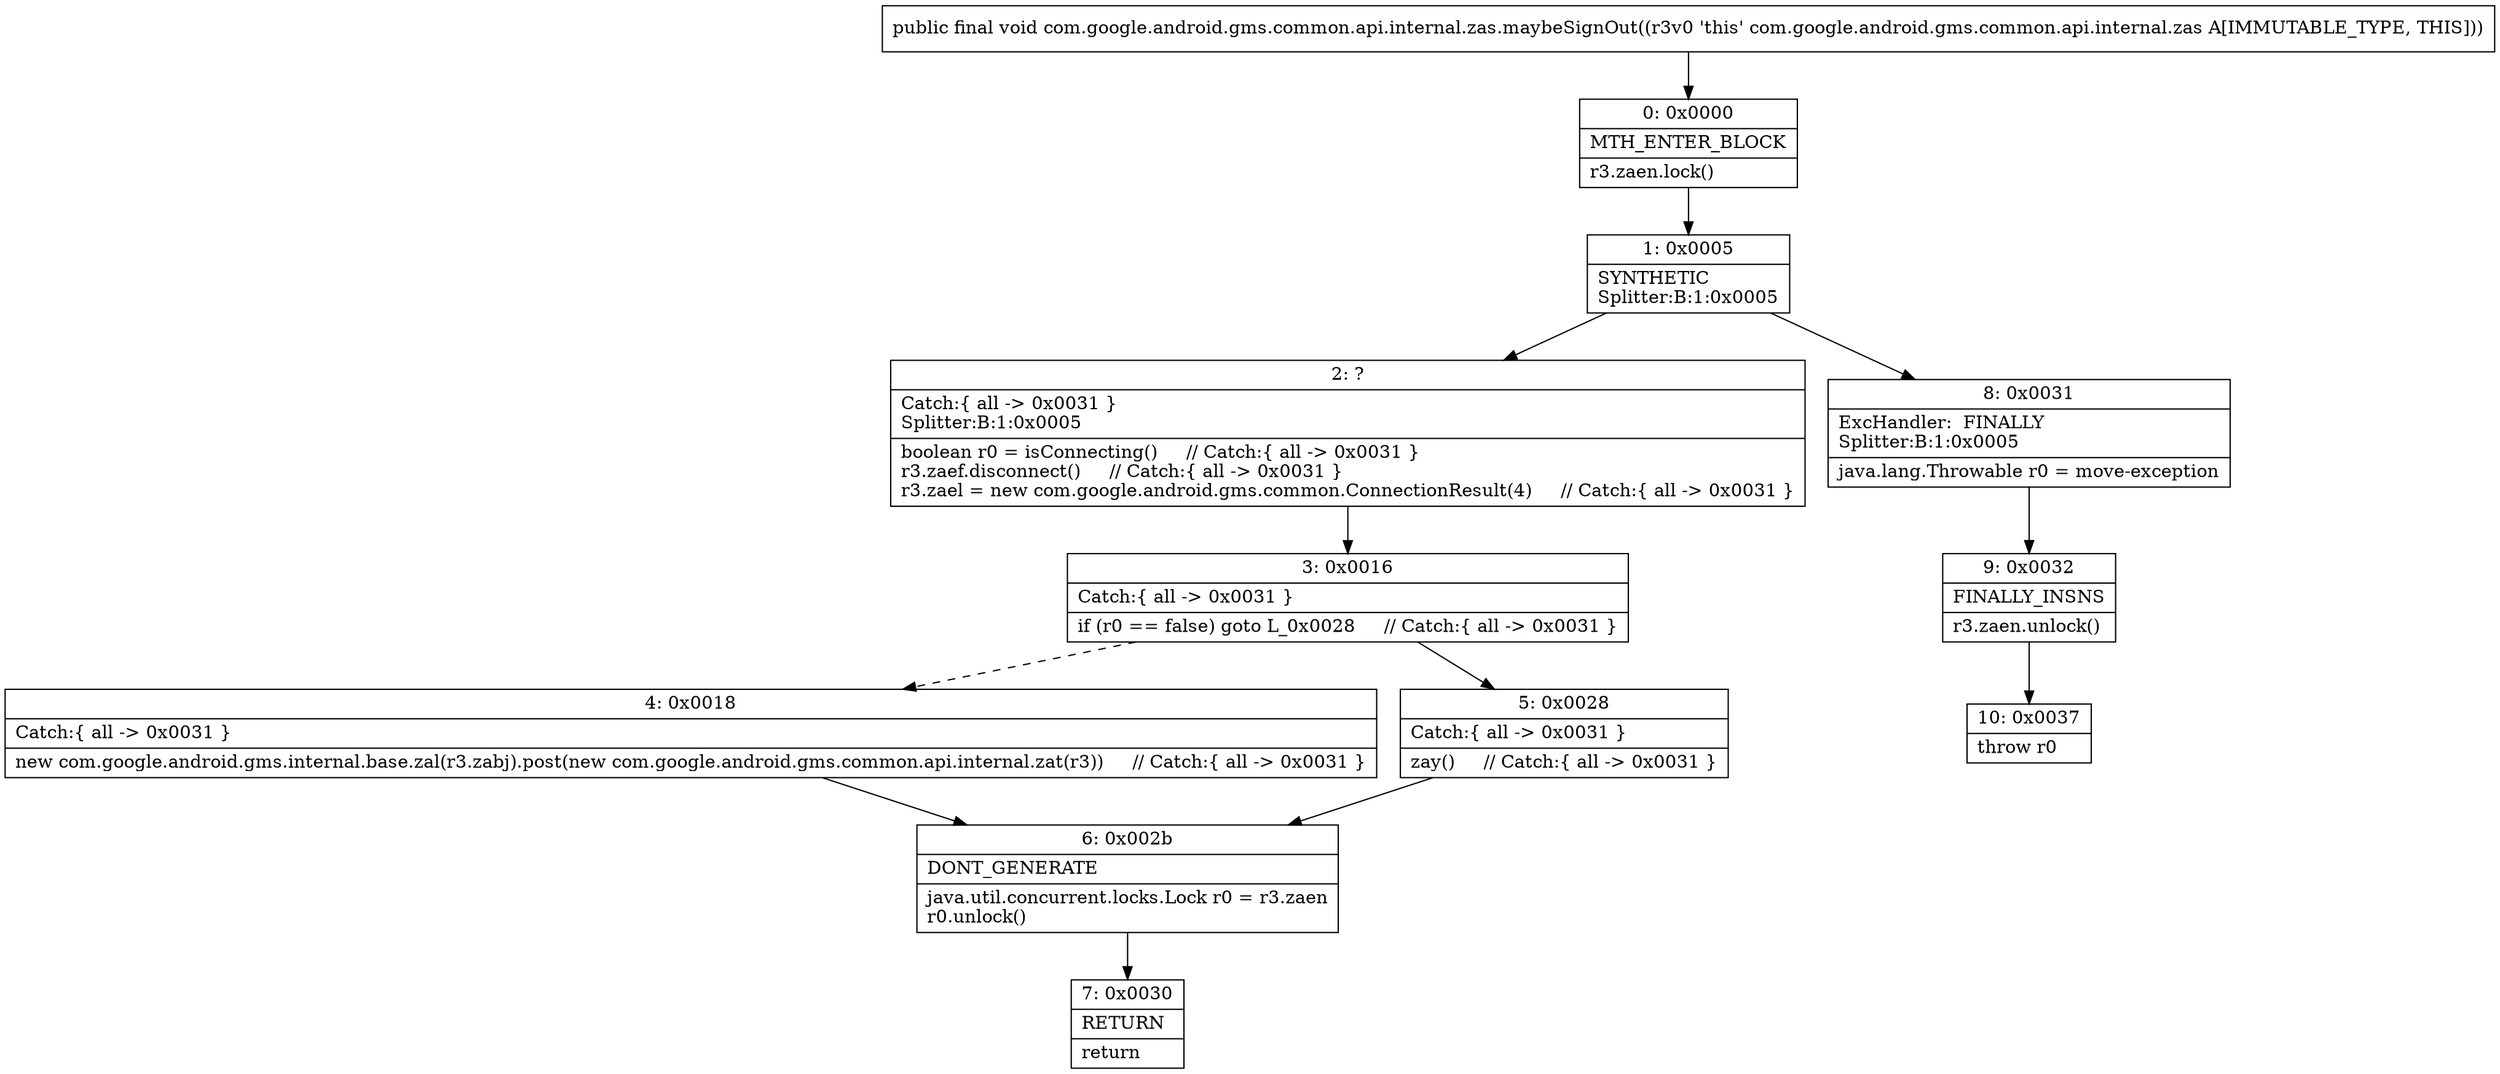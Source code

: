 digraph "CFG forcom.google.android.gms.common.api.internal.zas.maybeSignOut()V" {
Node_0 [shape=record,label="{0\:\ 0x0000|MTH_ENTER_BLOCK\l|r3.zaen.lock()\l}"];
Node_1 [shape=record,label="{1\:\ 0x0005|SYNTHETIC\lSplitter:B:1:0x0005\l}"];
Node_2 [shape=record,label="{2\:\ ?|Catch:\{ all \-\> 0x0031 \}\lSplitter:B:1:0x0005\l|boolean r0 = isConnecting()     \/\/ Catch:\{ all \-\> 0x0031 \}\lr3.zaef.disconnect()     \/\/ Catch:\{ all \-\> 0x0031 \}\lr3.zael = new com.google.android.gms.common.ConnectionResult(4)     \/\/ Catch:\{ all \-\> 0x0031 \}\l}"];
Node_3 [shape=record,label="{3\:\ 0x0016|Catch:\{ all \-\> 0x0031 \}\l|if (r0 == false) goto L_0x0028     \/\/ Catch:\{ all \-\> 0x0031 \}\l}"];
Node_4 [shape=record,label="{4\:\ 0x0018|Catch:\{ all \-\> 0x0031 \}\l|new com.google.android.gms.internal.base.zal(r3.zabj).post(new com.google.android.gms.common.api.internal.zat(r3))     \/\/ Catch:\{ all \-\> 0x0031 \}\l}"];
Node_5 [shape=record,label="{5\:\ 0x0028|Catch:\{ all \-\> 0x0031 \}\l|zay()     \/\/ Catch:\{ all \-\> 0x0031 \}\l}"];
Node_6 [shape=record,label="{6\:\ 0x002b|DONT_GENERATE\l|java.util.concurrent.locks.Lock r0 = r3.zaen\lr0.unlock()\l}"];
Node_7 [shape=record,label="{7\:\ 0x0030|RETURN\l|return\l}"];
Node_8 [shape=record,label="{8\:\ 0x0031|ExcHandler:  FINALLY\lSplitter:B:1:0x0005\l|java.lang.Throwable r0 = move\-exception\l}"];
Node_9 [shape=record,label="{9\:\ 0x0032|FINALLY_INSNS\l|r3.zaen.unlock()\l}"];
Node_10 [shape=record,label="{10\:\ 0x0037|throw r0\l}"];
MethodNode[shape=record,label="{public final void com.google.android.gms.common.api.internal.zas.maybeSignOut((r3v0 'this' com.google.android.gms.common.api.internal.zas A[IMMUTABLE_TYPE, THIS])) }"];
MethodNode -> Node_0;
Node_0 -> Node_1;
Node_1 -> Node_2;
Node_1 -> Node_8;
Node_2 -> Node_3;
Node_3 -> Node_4[style=dashed];
Node_3 -> Node_5;
Node_4 -> Node_6;
Node_5 -> Node_6;
Node_6 -> Node_7;
Node_8 -> Node_9;
Node_9 -> Node_10;
}

